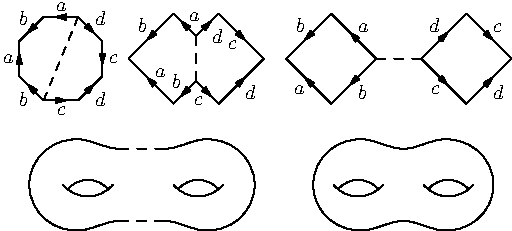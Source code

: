 // Seting output format to "pdf".
import graph;

// Size of the output figure.
size(256);

// Size of the arrow head.
real arsize = 5bp;

// Variable for indexing.
int i;

// Number of sides.
int n = 8;

// For looping over angles.
real phi;

// Current points.
pair A, B;

// The Label.
Label L;

// The path.
path g;

// Shifts for the second image.
real xshift = 3.0;
real yshift = 0.0;

A = expi(pi/n);

for (i=0; i<n; ++i)
{
    phi = 2*pi*(i+1)/n + pi/n;
    B = expi(phi);
    g = A--B;

    if (i == 1)      L = Label("$a$", position=0.5, N);
    else if (i == 2) L = Label("$b$", position=0.5, NW);
    else if (i == 3) L = Label("$a$", position=0.5, W);
    else if (i == 4) L = Label("$b$", position=0.5, SW);
    else if (i == 5) L = Label("$c$", position=0.5, S);
    else if (i == 6) L = Label("$d$", position=0.5, SE);
    else if (i == 7) L = Label("$c$", position=0.5, E);
    else             L = Label("$d$", position=0.5, NE);

    if ((i==3) || (i==4) || (i==7) || (i==0)) g = reverse(g);

    draw(L, g, fontsize(10pt), MidArrow(arsize));
    A = B;
}

phi = 2*pi/n + pi/n;
A = expi(phi);
phi += pi;
B = expi(phi);

draw(A--B, dashed);

A = (xshift+0.0, yshift+0.5);
B = (xshift-0.5, yshift+1.0);

draw("$a$", A--B, fontsize(10pt), MidArrow(arsize));

A = B;
B = (xshift-1.5, yshift);

draw("$b$", A--B, fontsize(10pt), MidArrow(arsize));

A = B;
B = (xshift-0.5, yshift-1.0);

draw("$a$", B--A, fontsize(10pt), MidArrow(arsize));

A = B;
B = (xshift, yshift-0.5);

draw("$b$", B--A, fontsize(10pt), MidArrow(arsize));

A = B;
B = (xshift+0.5, yshift-1.0);

draw("$c$", A--B, fontsize(10pt), MidArrow(arsize));

A = B;
B = (xshift+1.5, yshift);

draw("$d$", A--B, fontsize(10pt), MidArrow(arsize));

A = B;
B = (xshift+0.5, yshift+1.0);

draw("$c$", B--A, fontsize(10pt), MidArrow(arsize));

A = B;
B = (xshift, yshift+0.5);

draw("$d$", B--A, fontsize(10pt), MidArrow(arsize));

A = B;
B = (xshift, -0.5);
draw(A--B, dashed);

// Draw the third image.
xshift += 3.0;
n = 4;
A = (1.0, 0.0);

for (i=0; i<n; ++i){
    phi = 2*pi*(i+1)/n;
    B = expi(phi);
    g = A--B;
    if (i == 0)      L = Label("$a$", position=0.5, NE);
    else if (i == 1) L = Label("$b$", position=0.5, NW);
    else if (i == 2) L = Label("$a$", position=0.5, SW);
    else             L = Label("$b$", position=0.5, SE);

    if ((i==2) || (i==3)) g = reverse(g);

    draw(L, shift(xshift, yshift)*g, fontsize(10pt), MidArrow(arsize));
    A = B;
}

A = (xshift+1.0, yshift+0.0);
B = (xshift+2.0, yshift+0.0);
draw(A--B, dashed);

xshift += 3.0;
A = (1.0, 0.0);
for (i=0; i<n; ++i){
    phi = 2*pi*(i+1)/n;
    B = expi(phi);
    g = A--B;
    if (i == 0)      L = Label("$c$", position=0.5, NE);
    else if (i == 1) L = Label("$d$", position=0.5, NW);
    else if (i == 2) L = Label("$c$", position=0.5, SW);
    else             L = Label("$d$", position=0.5, SE);

    if ((i==0) || (i==1)) g = reverse(g);

    draw(L, shift(xshift, yshift)*g, fontsize(10pt), MidArrow(arsize));
    A = B;
}

xshift = 1.3;
yshift = -2.8;

g = (0.0, 0.8){W}..(-0.8, 1.0)..(-2.0, 0.0)..(-0.8, -1.0)..(0.0, -0.8){E};
draw(shift(xshift, yshift)*g);
draw(shift(xshift+1.0, yshift)*(reflect((0.0, 1.0), (0.0, -1.0))*g));
draw(shift(xshift, yshift)*((0.0,  0.8)--(1.0,  0.8)), dashed);
draw(shift(xshift, yshift)*((0.0, -0.8)--(1.0, -0.8)), dashed);

// Add donut holes.
g =  (1.2, 0.0){dir(-50)}..{dir(50)}(2.3, 0.0);
draw(shift(xshift, yshift)*g);
draw(shift(xshift-2.45, yshift)*g);

g = (1.3, -0.1){dir(50)}..{dir(-50)}(2.2, -0.1);
draw(shift(xshift, yshift)*g);
draw(shift(xshift-2.45, yshift)*g);

xshift += 6.3;

g = (0.0,  0.8){W}..(-0.8,  1.0)..(-2.0, 0.0)..(-0.8, -1.0)..
    (0.0, -0.8){E}..( 0.8, -1.0)..( 2.0, 0.0)..( 0.8,  1.0)..cycle;
draw(shift(xshift, yshift)*g);

// Add donut holes.
g =  (0.45, 0.0){dir(-50)}..{dir(50)}(1.55, 0.0);
draw(shift(xshift, yshift)*g);
draw(shift(xshift-2, yshift)*g);

g = (0.55, -0.1){dir(50)}..{dir(-50)}(1.45, -0.1);
draw(shift(xshift, yshift)*g);
draw(shift(xshift-2, yshift)*g);
